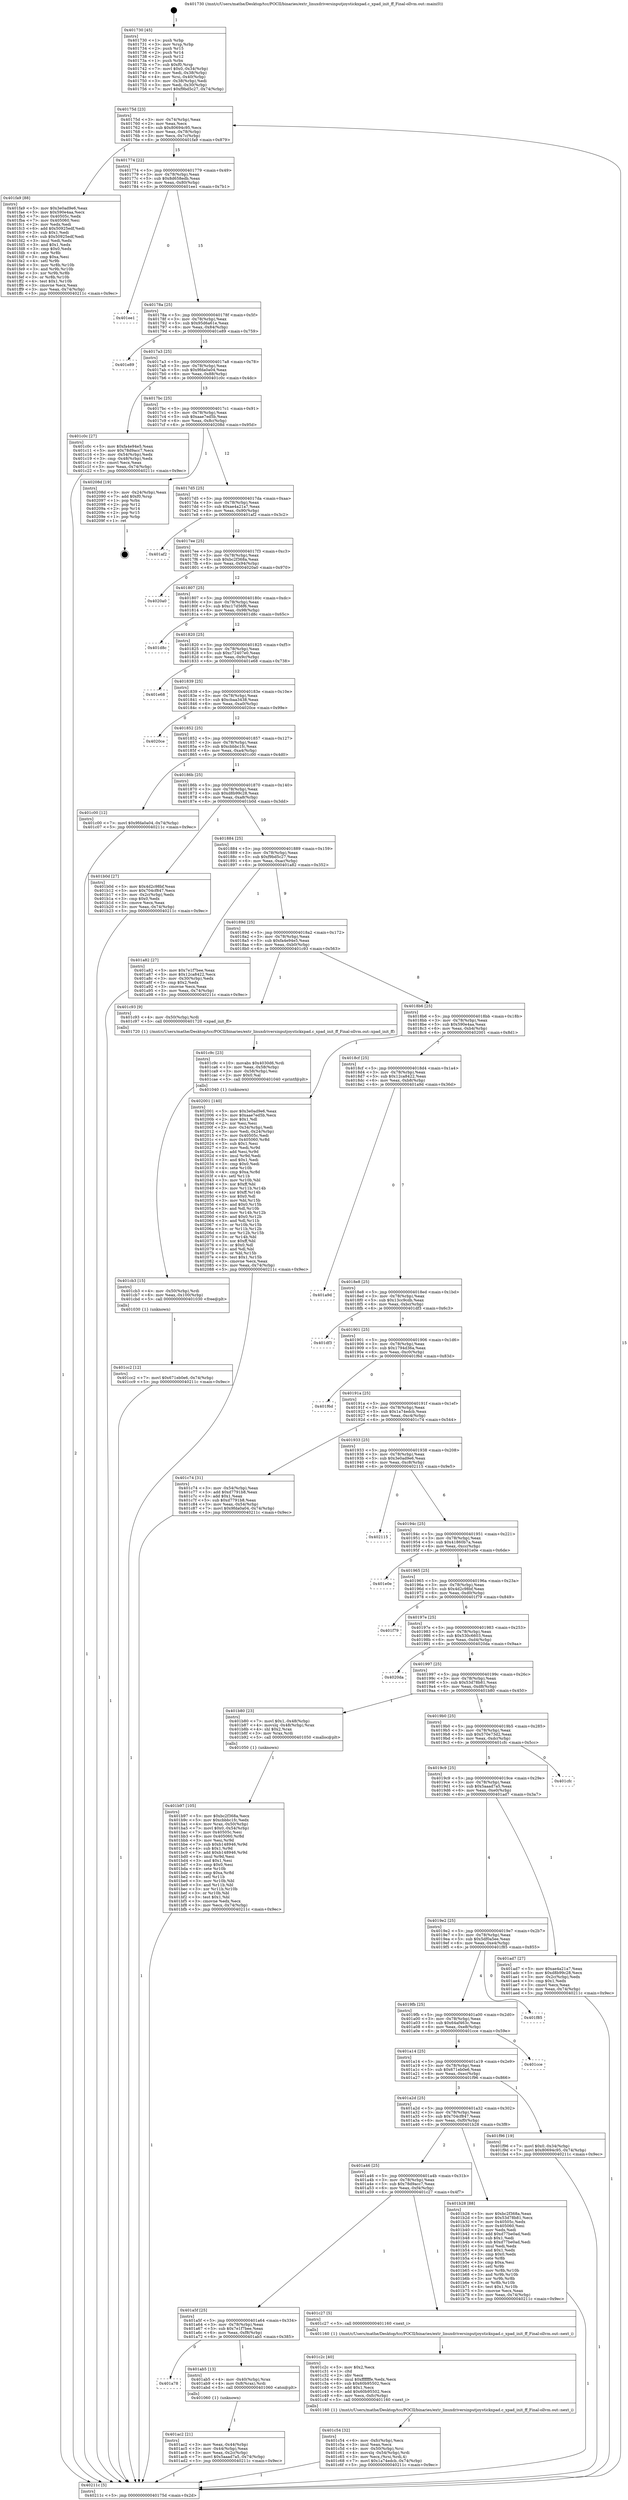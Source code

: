 digraph "0x401730" {
  label = "0x401730 (/mnt/c/Users/mathe/Desktop/tcc/POCII/binaries/extr_linuxdriversinputjoystickxpad.c_xpad_init_ff_Final-ollvm.out::main(0))"
  labelloc = "t"
  node[shape=record]

  Entry [label="",width=0.3,height=0.3,shape=circle,fillcolor=black,style=filled]
  "0x40175d" [label="{
     0x40175d [23]\l
     | [instrs]\l
     &nbsp;&nbsp;0x40175d \<+3\>: mov -0x74(%rbp),%eax\l
     &nbsp;&nbsp;0x401760 \<+2\>: mov %eax,%ecx\l
     &nbsp;&nbsp;0x401762 \<+6\>: sub $0x80694c95,%ecx\l
     &nbsp;&nbsp;0x401768 \<+3\>: mov %eax,-0x78(%rbp)\l
     &nbsp;&nbsp;0x40176b \<+3\>: mov %ecx,-0x7c(%rbp)\l
     &nbsp;&nbsp;0x40176e \<+6\>: je 0000000000401fa9 \<main+0x879\>\l
  }"]
  "0x401fa9" [label="{
     0x401fa9 [88]\l
     | [instrs]\l
     &nbsp;&nbsp;0x401fa9 \<+5\>: mov $0x3e0ad9e6,%eax\l
     &nbsp;&nbsp;0x401fae \<+5\>: mov $0x590e4aa,%ecx\l
     &nbsp;&nbsp;0x401fb3 \<+7\>: mov 0x40505c,%edx\l
     &nbsp;&nbsp;0x401fba \<+7\>: mov 0x405060,%esi\l
     &nbsp;&nbsp;0x401fc1 \<+2\>: mov %edx,%edi\l
     &nbsp;&nbsp;0x401fc3 \<+6\>: add $0x50925edf,%edi\l
     &nbsp;&nbsp;0x401fc9 \<+3\>: sub $0x1,%edi\l
     &nbsp;&nbsp;0x401fcc \<+6\>: sub $0x50925edf,%edi\l
     &nbsp;&nbsp;0x401fd2 \<+3\>: imul %edi,%edx\l
     &nbsp;&nbsp;0x401fd5 \<+3\>: and $0x1,%edx\l
     &nbsp;&nbsp;0x401fd8 \<+3\>: cmp $0x0,%edx\l
     &nbsp;&nbsp;0x401fdb \<+4\>: sete %r8b\l
     &nbsp;&nbsp;0x401fdf \<+3\>: cmp $0xa,%esi\l
     &nbsp;&nbsp;0x401fe2 \<+4\>: setl %r9b\l
     &nbsp;&nbsp;0x401fe6 \<+3\>: mov %r8b,%r10b\l
     &nbsp;&nbsp;0x401fe9 \<+3\>: and %r9b,%r10b\l
     &nbsp;&nbsp;0x401fec \<+3\>: xor %r9b,%r8b\l
     &nbsp;&nbsp;0x401fef \<+3\>: or %r8b,%r10b\l
     &nbsp;&nbsp;0x401ff2 \<+4\>: test $0x1,%r10b\l
     &nbsp;&nbsp;0x401ff6 \<+3\>: cmovne %ecx,%eax\l
     &nbsp;&nbsp;0x401ff9 \<+3\>: mov %eax,-0x74(%rbp)\l
     &nbsp;&nbsp;0x401ffc \<+5\>: jmp 000000000040211c \<main+0x9ec\>\l
  }"]
  "0x401774" [label="{
     0x401774 [22]\l
     | [instrs]\l
     &nbsp;&nbsp;0x401774 \<+5\>: jmp 0000000000401779 \<main+0x49\>\l
     &nbsp;&nbsp;0x401779 \<+3\>: mov -0x78(%rbp),%eax\l
     &nbsp;&nbsp;0x40177c \<+5\>: sub $0x8d658edb,%eax\l
     &nbsp;&nbsp;0x401781 \<+3\>: mov %eax,-0x80(%rbp)\l
     &nbsp;&nbsp;0x401784 \<+6\>: je 0000000000401ee1 \<main+0x7b1\>\l
  }"]
  Exit [label="",width=0.3,height=0.3,shape=circle,fillcolor=black,style=filled,peripheries=2]
  "0x401ee1" [label="{
     0x401ee1\l
  }", style=dashed]
  "0x40178a" [label="{
     0x40178a [25]\l
     | [instrs]\l
     &nbsp;&nbsp;0x40178a \<+5\>: jmp 000000000040178f \<main+0x5f\>\l
     &nbsp;&nbsp;0x40178f \<+3\>: mov -0x78(%rbp),%eax\l
     &nbsp;&nbsp;0x401792 \<+5\>: sub $0x95d6a61e,%eax\l
     &nbsp;&nbsp;0x401797 \<+6\>: mov %eax,-0x84(%rbp)\l
     &nbsp;&nbsp;0x40179d \<+6\>: je 0000000000401e89 \<main+0x759\>\l
  }"]
  "0x401cc2" [label="{
     0x401cc2 [12]\l
     | [instrs]\l
     &nbsp;&nbsp;0x401cc2 \<+7\>: movl $0x671eb0e6,-0x74(%rbp)\l
     &nbsp;&nbsp;0x401cc9 \<+5\>: jmp 000000000040211c \<main+0x9ec\>\l
  }"]
  "0x401e89" [label="{
     0x401e89\l
  }", style=dashed]
  "0x4017a3" [label="{
     0x4017a3 [25]\l
     | [instrs]\l
     &nbsp;&nbsp;0x4017a3 \<+5\>: jmp 00000000004017a8 \<main+0x78\>\l
     &nbsp;&nbsp;0x4017a8 \<+3\>: mov -0x78(%rbp),%eax\l
     &nbsp;&nbsp;0x4017ab \<+5\>: sub $0x9fda0a04,%eax\l
     &nbsp;&nbsp;0x4017b0 \<+6\>: mov %eax,-0x88(%rbp)\l
     &nbsp;&nbsp;0x4017b6 \<+6\>: je 0000000000401c0c \<main+0x4dc\>\l
  }"]
  "0x401cb3" [label="{
     0x401cb3 [15]\l
     | [instrs]\l
     &nbsp;&nbsp;0x401cb3 \<+4\>: mov -0x50(%rbp),%rdi\l
     &nbsp;&nbsp;0x401cb7 \<+6\>: mov %eax,-0x100(%rbp)\l
     &nbsp;&nbsp;0x401cbd \<+5\>: call 0000000000401030 \<free@plt\>\l
     | [calls]\l
     &nbsp;&nbsp;0x401030 \{1\} (unknown)\l
  }"]
  "0x401c0c" [label="{
     0x401c0c [27]\l
     | [instrs]\l
     &nbsp;&nbsp;0x401c0c \<+5\>: mov $0xfa4e94e5,%eax\l
     &nbsp;&nbsp;0x401c11 \<+5\>: mov $0x78d9acc7,%ecx\l
     &nbsp;&nbsp;0x401c16 \<+3\>: mov -0x54(%rbp),%edx\l
     &nbsp;&nbsp;0x401c19 \<+3\>: cmp -0x48(%rbp),%edx\l
     &nbsp;&nbsp;0x401c1c \<+3\>: cmovl %ecx,%eax\l
     &nbsp;&nbsp;0x401c1f \<+3\>: mov %eax,-0x74(%rbp)\l
     &nbsp;&nbsp;0x401c22 \<+5\>: jmp 000000000040211c \<main+0x9ec\>\l
  }"]
  "0x4017bc" [label="{
     0x4017bc [25]\l
     | [instrs]\l
     &nbsp;&nbsp;0x4017bc \<+5\>: jmp 00000000004017c1 \<main+0x91\>\l
     &nbsp;&nbsp;0x4017c1 \<+3\>: mov -0x78(%rbp),%eax\l
     &nbsp;&nbsp;0x4017c4 \<+5\>: sub $0xaae7ed5b,%eax\l
     &nbsp;&nbsp;0x4017c9 \<+6\>: mov %eax,-0x8c(%rbp)\l
     &nbsp;&nbsp;0x4017cf \<+6\>: je 000000000040208d \<main+0x95d\>\l
  }"]
  "0x401c9c" [label="{
     0x401c9c [23]\l
     | [instrs]\l
     &nbsp;&nbsp;0x401c9c \<+10\>: movabs $0x4030d6,%rdi\l
     &nbsp;&nbsp;0x401ca6 \<+3\>: mov %eax,-0x58(%rbp)\l
     &nbsp;&nbsp;0x401ca9 \<+3\>: mov -0x58(%rbp),%esi\l
     &nbsp;&nbsp;0x401cac \<+2\>: mov $0x0,%al\l
     &nbsp;&nbsp;0x401cae \<+5\>: call 0000000000401040 \<printf@plt\>\l
     | [calls]\l
     &nbsp;&nbsp;0x401040 \{1\} (unknown)\l
  }"]
  "0x40208d" [label="{
     0x40208d [19]\l
     | [instrs]\l
     &nbsp;&nbsp;0x40208d \<+3\>: mov -0x24(%rbp),%eax\l
     &nbsp;&nbsp;0x402090 \<+7\>: add $0xf0,%rsp\l
     &nbsp;&nbsp;0x402097 \<+1\>: pop %rbx\l
     &nbsp;&nbsp;0x402098 \<+2\>: pop %r12\l
     &nbsp;&nbsp;0x40209a \<+2\>: pop %r14\l
     &nbsp;&nbsp;0x40209c \<+2\>: pop %r15\l
     &nbsp;&nbsp;0x40209e \<+1\>: pop %rbp\l
     &nbsp;&nbsp;0x40209f \<+1\>: ret\l
  }"]
  "0x4017d5" [label="{
     0x4017d5 [25]\l
     | [instrs]\l
     &nbsp;&nbsp;0x4017d5 \<+5\>: jmp 00000000004017da \<main+0xaa\>\l
     &nbsp;&nbsp;0x4017da \<+3\>: mov -0x78(%rbp),%eax\l
     &nbsp;&nbsp;0x4017dd \<+5\>: sub $0xae4a21a7,%eax\l
     &nbsp;&nbsp;0x4017e2 \<+6\>: mov %eax,-0x90(%rbp)\l
     &nbsp;&nbsp;0x4017e8 \<+6\>: je 0000000000401af2 \<main+0x3c2\>\l
  }"]
  "0x401c54" [label="{
     0x401c54 [32]\l
     | [instrs]\l
     &nbsp;&nbsp;0x401c54 \<+6\>: mov -0xfc(%rbp),%ecx\l
     &nbsp;&nbsp;0x401c5a \<+3\>: imul %eax,%ecx\l
     &nbsp;&nbsp;0x401c5d \<+4\>: mov -0x50(%rbp),%rsi\l
     &nbsp;&nbsp;0x401c61 \<+4\>: movslq -0x54(%rbp),%rdi\l
     &nbsp;&nbsp;0x401c65 \<+3\>: mov %ecx,(%rsi,%rdi,4)\l
     &nbsp;&nbsp;0x401c68 \<+7\>: movl $0x1a74edcb,-0x74(%rbp)\l
     &nbsp;&nbsp;0x401c6f \<+5\>: jmp 000000000040211c \<main+0x9ec\>\l
  }"]
  "0x401af2" [label="{
     0x401af2\l
  }", style=dashed]
  "0x4017ee" [label="{
     0x4017ee [25]\l
     | [instrs]\l
     &nbsp;&nbsp;0x4017ee \<+5\>: jmp 00000000004017f3 \<main+0xc3\>\l
     &nbsp;&nbsp;0x4017f3 \<+3\>: mov -0x78(%rbp),%eax\l
     &nbsp;&nbsp;0x4017f6 \<+5\>: sub $0xbc2f368a,%eax\l
     &nbsp;&nbsp;0x4017fb \<+6\>: mov %eax,-0x94(%rbp)\l
     &nbsp;&nbsp;0x401801 \<+6\>: je 00000000004020a0 \<main+0x970\>\l
  }"]
  "0x401c2c" [label="{
     0x401c2c [40]\l
     | [instrs]\l
     &nbsp;&nbsp;0x401c2c \<+5\>: mov $0x2,%ecx\l
     &nbsp;&nbsp;0x401c31 \<+1\>: cltd\l
     &nbsp;&nbsp;0x401c32 \<+2\>: idiv %ecx\l
     &nbsp;&nbsp;0x401c34 \<+6\>: imul $0xfffffffe,%edx,%ecx\l
     &nbsp;&nbsp;0x401c3a \<+6\>: sub $0x60b95502,%ecx\l
     &nbsp;&nbsp;0x401c40 \<+3\>: add $0x1,%ecx\l
     &nbsp;&nbsp;0x401c43 \<+6\>: add $0x60b95502,%ecx\l
     &nbsp;&nbsp;0x401c49 \<+6\>: mov %ecx,-0xfc(%rbp)\l
     &nbsp;&nbsp;0x401c4f \<+5\>: call 0000000000401160 \<next_i\>\l
     | [calls]\l
     &nbsp;&nbsp;0x401160 \{1\} (/mnt/c/Users/mathe/Desktop/tcc/POCII/binaries/extr_linuxdriversinputjoystickxpad.c_xpad_init_ff_Final-ollvm.out::next_i)\l
  }"]
  "0x4020a0" [label="{
     0x4020a0\l
  }", style=dashed]
  "0x401807" [label="{
     0x401807 [25]\l
     | [instrs]\l
     &nbsp;&nbsp;0x401807 \<+5\>: jmp 000000000040180c \<main+0xdc\>\l
     &nbsp;&nbsp;0x40180c \<+3\>: mov -0x78(%rbp),%eax\l
     &nbsp;&nbsp;0x40180f \<+5\>: sub $0xc17d56f6,%eax\l
     &nbsp;&nbsp;0x401814 \<+6\>: mov %eax,-0x98(%rbp)\l
     &nbsp;&nbsp;0x40181a \<+6\>: je 0000000000401d8c \<main+0x65c\>\l
  }"]
  "0x401b97" [label="{
     0x401b97 [105]\l
     | [instrs]\l
     &nbsp;&nbsp;0x401b97 \<+5\>: mov $0xbc2f368a,%ecx\l
     &nbsp;&nbsp;0x401b9c \<+5\>: mov $0xcbbbc1fc,%edx\l
     &nbsp;&nbsp;0x401ba1 \<+4\>: mov %rax,-0x50(%rbp)\l
     &nbsp;&nbsp;0x401ba5 \<+7\>: movl $0x0,-0x54(%rbp)\l
     &nbsp;&nbsp;0x401bac \<+7\>: mov 0x40505c,%esi\l
     &nbsp;&nbsp;0x401bb3 \<+8\>: mov 0x405060,%r8d\l
     &nbsp;&nbsp;0x401bbb \<+3\>: mov %esi,%r9d\l
     &nbsp;&nbsp;0x401bbe \<+7\>: sub $0xb148946,%r9d\l
     &nbsp;&nbsp;0x401bc5 \<+4\>: sub $0x1,%r9d\l
     &nbsp;&nbsp;0x401bc9 \<+7\>: add $0xb148946,%r9d\l
     &nbsp;&nbsp;0x401bd0 \<+4\>: imul %r9d,%esi\l
     &nbsp;&nbsp;0x401bd4 \<+3\>: and $0x1,%esi\l
     &nbsp;&nbsp;0x401bd7 \<+3\>: cmp $0x0,%esi\l
     &nbsp;&nbsp;0x401bda \<+4\>: sete %r10b\l
     &nbsp;&nbsp;0x401bde \<+4\>: cmp $0xa,%r8d\l
     &nbsp;&nbsp;0x401be2 \<+4\>: setl %r11b\l
     &nbsp;&nbsp;0x401be6 \<+3\>: mov %r10b,%bl\l
     &nbsp;&nbsp;0x401be9 \<+3\>: and %r11b,%bl\l
     &nbsp;&nbsp;0x401bec \<+3\>: xor %r11b,%r10b\l
     &nbsp;&nbsp;0x401bef \<+3\>: or %r10b,%bl\l
     &nbsp;&nbsp;0x401bf2 \<+3\>: test $0x1,%bl\l
     &nbsp;&nbsp;0x401bf5 \<+3\>: cmovne %edx,%ecx\l
     &nbsp;&nbsp;0x401bf8 \<+3\>: mov %ecx,-0x74(%rbp)\l
     &nbsp;&nbsp;0x401bfb \<+5\>: jmp 000000000040211c \<main+0x9ec\>\l
  }"]
  "0x401d8c" [label="{
     0x401d8c\l
  }", style=dashed]
  "0x401820" [label="{
     0x401820 [25]\l
     | [instrs]\l
     &nbsp;&nbsp;0x401820 \<+5\>: jmp 0000000000401825 \<main+0xf5\>\l
     &nbsp;&nbsp;0x401825 \<+3\>: mov -0x78(%rbp),%eax\l
     &nbsp;&nbsp;0x401828 \<+5\>: sub $0xc72407e0,%eax\l
     &nbsp;&nbsp;0x40182d \<+6\>: mov %eax,-0x9c(%rbp)\l
     &nbsp;&nbsp;0x401833 \<+6\>: je 0000000000401e68 \<main+0x738\>\l
  }"]
  "0x401ac2" [label="{
     0x401ac2 [21]\l
     | [instrs]\l
     &nbsp;&nbsp;0x401ac2 \<+3\>: mov %eax,-0x44(%rbp)\l
     &nbsp;&nbsp;0x401ac5 \<+3\>: mov -0x44(%rbp),%eax\l
     &nbsp;&nbsp;0x401ac8 \<+3\>: mov %eax,-0x2c(%rbp)\l
     &nbsp;&nbsp;0x401acb \<+7\>: movl $0x5aaad7a5,-0x74(%rbp)\l
     &nbsp;&nbsp;0x401ad2 \<+5\>: jmp 000000000040211c \<main+0x9ec\>\l
  }"]
  "0x401e68" [label="{
     0x401e68\l
  }", style=dashed]
  "0x401839" [label="{
     0x401839 [25]\l
     | [instrs]\l
     &nbsp;&nbsp;0x401839 \<+5\>: jmp 000000000040183e \<main+0x10e\>\l
     &nbsp;&nbsp;0x40183e \<+3\>: mov -0x78(%rbp),%eax\l
     &nbsp;&nbsp;0x401841 \<+5\>: sub $0xcbaa3438,%eax\l
     &nbsp;&nbsp;0x401846 \<+6\>: mov %eax,-0xa0(%rbp)\l
     &nbsp;&nbsp;0x40184c \<+6\>: je 00000000004020ce \<main+0x99e\>\l
  }"]
  "0x401a78" [label="{
     0x401a78\l
  }", style=dashed]
  "0x4020ce" [label="{
     0x4020ce\l
  }", style=dashed]
  "0x401852" [label="{
     0x401852 [25]\l
     | [instrs]\l
     &nbsp;&nbsp;0x401852 \<+5\>: jmp 0000000000401857 \<main+0x127\>\l
     &nbsp;&nbsp;0x401857 \<+3\>: mov -0x78(%rbp),%eax\l
     &nbsp;&nbsp;0x40185a \<+5\>: sub $0xcbbbc1fc,%eax\l
     &nbsp;&nbsp;0x40185f \<+6\>: mov %eax,-0xa4(%rbp)\l
     &nbsp;&nbsp;0x401865 \<+6\>: je 0000000000401c00 \<main+0x4d0\>\l
  }"]
  "0x401ab5" [label="{
     0x401ab5 [13]\l
     | [instrs]\l
     &nbsp;&nbsp;0x401ab5 \<+4\>: mov -0x40(%rbp),%rax\l
     &nbsp;&nbsp;0x401ab9 \<+4\>: mov 0x8(%rax),%rdi\l
     &nbsp;&nbsp;0x401abd \<+5\>: call 0000000000401060 \<atoi@plt\>\l
     | [calls]\l
     &nbsp;&nbsp;0x401060 \{1\} (unknown)\l
  }"]
  "0x401c00" [label="{
     0x401c00 [12]\l
     | [instrs]\l
     &nbsp;&nbsp;0x401c00 \<+7\>: movl $0x9fda0a04,-0x74(%rbp)\l
     &nbsp;&nbsp;0x401c07 \<+5\>: jmp 000000000040211c \<main+0x9ec\>\l
  }"]
  "0x40186b" [label="{
     0x40186b [25]\l
     | [instrs]\l
     &nbsp;&nbsp;0x40186b \<+5\>: jmp 0000000000401870 \<main+0x140\>\l
     &nbsp;&nbsp;0x401870 \<+3\>: mov -0x78(%rbp),%eax\l
     &nbsp;&nbsp;0x401873 \<+5\>: sub $0xd8b99c28,%eax\l
     &nbsp;&nbsp;0x401878 \<+6\>: mov %eax,-0xa8(%rbp)\l
     &nbsp;&nbsp;0x40187e \<+6\>: je 0000000000401b0d \<main+0x3dd\>\l
  }"]
  "0x401a5f" [label="{
     0x401a5f [25]\l
     | [instrs]\l
     &nbsp;&nbsp;0x401a5f \<+5\>: jmp 0000000000401a64 \<main+0x334\>\l
     &nbsp;&nbsp;0x401a64 \<+3\>: mov -0x78(%rbp),%eax\l
     &nbsp;&nbsp;0x401a67 \<+5\>: sub $0x7e1f7bee,%eax\l
     &nbsp;&nbsp;0x401a6c \<+6\>: mov %eax,-0xf8(%rbp)\l
     &nbsp;&nbsp;0x401a72 \<+6\>: je 0000000000401ab5 \<main+0x385\>\l
  }"]
  "0x401b0d" [label="{
     0x401b0d [27]\l
     | [instrs]\l
     &nbsp;&nbsp;0x401b0d \<+5\>: mov $0x4d2c98bf,%eax\l
     &nbsp;&nbsp;0x401b12 \<+5\>: mov $0x704cf847,%ecx\l
     &nbsp;&nbsp;0x401b17 \<+3\>: mov -0x2c(%rbp),%edx\l
     &nbsp;&nbsp;0x401b1a \<+3\>: cmp $0x0,%edx\l
     &nbsp;&nbsp;0x401b1d \<+3\>: cmove %ecx,%eax\l
     &nbsp;&nbsp;0x401b20 \<+3\>: mov %eax,-0x74(%rbp)\l
     &nbsp;&nbsp;0x401b23 \<+5\>: jmp 000000000040211c \<main+0x9ec\>\l
  }"]
  "0x401884" [label="{
     0x401884 [25]\l
     | [instrs]\l
     &nbsp;&nbsp;0x401884 \<+5\>: jmp 0000000000401889 \<main+0x159\>\l
     &nbsp;&nbsp;0x401889 \<+3\>: mov -0x78(%rbp),%eax\l
     &nbsp;&nbsp;0x40188c \<+5\>: sub $0xf9bd5c27,%eax\l
     &nbsp;&nbsp;0x401891 \<+6\>: mov %eax,-0xac(%rbp)\l
     &nbsp;&nbsp;0x401897 \<+6\>: je 0000000000401a82 \<main+0x352\>\l
  }"]
  "0x401c27" [label="{
     0x401c27 [5]\l
     | [instrs]\l
     &nbsp;&nbsp;0x401c27 \<+5\>: call 0000000000401160 \<next_i\>\l
     | [calls]\l
     &nbsp;&nbsp;0x401160 \{1\} (/mnt/c/Users/mathe/Desktop/tcc/POCII/binaries/extr_linuxdriversinputjoystickxpad.c_xpad_init_ff_Final-ollvm.out::next_i)\l
  }"]
  "0x401a82" [label="{
     0x401a82 [27]\l
     | [instrs]\l
     &nbsp;&nbsp;0x401a82 \<+5\>: mov $0x7e1f7bee,%eax\l
     &nbsp;&nbsp;0x401a87 \<+5\>: mov $0x12ca8422,%ecx\l
     &nbsp;&nbsp;0x401a8c \<+3\>: mov -0x30(%rbp),%edx\l
     &nbsp;&nbsp;0x401a8f \<+3\>: cmp $0x2,%edx\l
     &nbsp;&nbsp;0x401a92 \<+3\>: cmovne %ecx,%eax\l
     &nbsp;&nbsp;0x401a95 \<+3\>: mov %eax,-0x74(%rbp)\l
     &nbsp;&nbsp;0x401a98 \<+5\>: jmp 000000000040211c \<main+0x9ec\>\l
  }"]
  "0x40189d" [label="{
     0x40189d [25]\l
     | [instrs]\l
     &nbsp;&nbsp;0x40189d \<+5\>: jmp 00000000004018a2 \<main+0x172\>\l
     &nbsp;&nbsp;0x4018a2 \<+3\>: mov -0x78(%rbp),%eax\l
     &nbsp;&nbsp;0x4018a5 \<+5\>: sub $0xfa4e94e5,%eax\l
     &nbsp;&nbsp;0x4018aa \<+6\>: mov %eax,-0xb0(%rbp)\l
     &nbsp;&nbsp;0x4018b0 \<+6\>: je 0000000000401c93 \<main+0x563\>\l
  }"]
  "0x40211c" [label="{
     0x40211c [5]\l
     | [instrs]\l
     &nbsp;&nbsp;0x40211c \<+5\>: jmp 000000000040175d \<main+0x2d\>\l
  }"]
  "0x401730" [label="{
     0x401730 [45]\l
     | [instrs]\l
     &nbsp;&nbsp;0x401730 \<+1\>: push %rbp\l
     &nbsp;&nbsp;0x401731 \<+3\>: mov %rsp,%rbp\l
     &nbsp;&nbsp;0x401734 \<+2\>: push %r15\l
     &nbsp;&nbsp;0x401736 \<+2\>: push %r14\l
     &nbsp;&nbsp;0x401738 \<+2\>: push %r12\l
     &nbsp;&nbsp;0x40173a \<+1\>: push %rbx\l
     &nbsp;&nbsp;0x40173b \<+7\>: sub $0xf0,%rsp\l
     &nbsp;&nbsp;0x401742 \<+7\>: movl $0x0,-0x34(%rbp)\l
     &nbsp;&nbsp;0x401749 \<+3\>: mov %edi,-0x38(%rbp)\l
     &nbsp;&nbsp;0x40174c \<+4\>: mov %rsi,-0x40(%rbp)\l
     &nbsp;&nbsp;0x401750 \<+3\>: mov -0x38(%rbp),%edi\l
     &nbsp;&nbsp;0x401753 \<+3\>: mov %edi,-0x30(%rbp)\l
     &nbsp;&nbsp;0x401756 \<+7\>: movl $0xf9bd5c27,-0x74(%rbp)\l
  }"]
  "0x401a46" [label="{
     0x401a46 [25]\l
     | [instrs]\l
     &nbsp;&nbsp;0x401a46 \<+5\>: jmp 0000000000401a4b \<main+0x31b\>\l
     &nbsp;&nbsp;0x401a4b \<+3\>: mov -0x78(%rbp),%eax\l
     &nbsp;&nbsp;0x401a4e \<+5\>: sub $0x78d9acc7,%eax\l
     &nbsp;&nbsp;0x401a53 \<+6\>: mov %eax,-0xf4(%rbp)\l
     &nbsp;&nbsp;0x401a59 \<+6\>: je 0000000000401c27 \<main+0x4f7\>\l
  }"]
  "0x401c93" [label="{
     0x401c93 [9]\l
     | [instrs]\l
     &nbsp;&nbsp;0x401c93 \<+4\>: mov -0x50(%rbp),%rdi\l
     &nbsp;&nbsp;0x401c97 \<+5\>: call 0000000000401720 \<xpad_init_ff\>\l
     | [calls]\l
     &nbsp;&nbsp;0x401720 \{1\} (/mnt/c/Users/mathe/Desktop/tcc/POCII/binaries/extr_linuxdriversinputjoystickxpad.c_xpad_init_ff_Final-ollvm.out::xpad_init_ff)\l
  }"]
  "0x4018b6" [label="{
     0x4018b6 [25]\l
     | [instrs]\l
     &nbsp;&nbsp;0x4018b6 \<+5\>: jmp 00000000004018bb \<main+0x18b\>\l
     &nbsp;&nbsp;0x4018bb \<+3\>: mov -0x78(%rbp),%eax\l
     &nbsp;&nbsp;0x4018be \<+5\>: sub $0x590e4aa,%eax\l
     &nbsp;&nbsp;0x4018c3 \<+6\>: mov %eax,-0xb4(%rbp)\l
     &nbsp;&nbsp;0x4018c9 \<+6\>: je 0000000000402001 \<main+0x8d1\>\l
  }"]
  "0x401b28" [label="{
     0x401b28 [88]\l
     | [instrs]\l
     &nbsp;&nbsp;0x401b28 \<+5\>: mov $0xbc2f368a,%eax\l
     &nbsp;&nbsp;0x401b2d \<+5\>: mov $0x53d78b81,%ecx\l
     &nbsp;&nbsp;0x401b32 \<+7\>: mov 0x40505c,%edx\l
     &nbsp;&nbsp;0x401b39 \<+7\>: mov 0x405060,%esi\l
     &nbsp;&nbsp;0x401b40 \<+2\>: mov %edx,%edi\l
     &nbsp;&nbsp;0x401b42 \<+6\>: add $0xd77be0ad,%edi\l
     &nbsp;&nbsp;0x401b48 \<+3\>: sub $0x1,%edi\l
     &nbsp;&nbsp;0x401b4b \<+6\>: sub $0xd77be0ad,%edi\l
     &nbsp;&nbsp;0x401b51 \<+3\>: imul %edi,%edx\l
     &nbsp;&nbsp;0x401b54 \<+3\>: and $0x1,%edx\l
     &nbsp;&nbsp;0x401b57 \<+3\>: cmp $0x0,%edx\l
     &nbsp;&nbsp;0x401b5a \<+4\>: sete %r8b\l
     &nbsp;&nbsp;0x401b5e \<+3\>: cmp $0xa,%esi\l
     &nbsp;&nbsp;0x401b61 \<+4\>: setl %r9b\l
     &nbsp;&nbsp;0x401b65 \<+3\>: mov %r8b,%r10b\l
     &nbsp;&nbsp;0x401b68 \<+3\>: and %r9b,%r10b\l
     &nbsp;&nbsp;0x401b6b \<+3\>: xor %r9b,%r8b\l
     &nbsp;&nbsp;0x401b6e \<+3\>: or %r8b,%r10b\l
     &nbsp;&nbsp;0x401b71 \<+4\>: test $0x1,%r10b\l
     &nbsp;&nbsp;0x401b75 \<+3\>: cmovne %ecx,%eax\l
     &nbsp;&nbsp;0x401b78 \<+3\>: mov %eax,-0x74(%rbp)\l
     &nbsp;&nbsp;0x401b7b \<+5\>: jmp 000000000040211c \<main+0x9ec\>\l
  }"]
  "0x402001" [label="{
     0x402001 [140]\l
     | [instrs]\l
     &nbsp;&nbsp;0x402001 \<+5\>: mov $0x3e0ad9e6,%eax\l
     &nbsp;&nbsp;0x402006 \<+5\>: mov $0xaae7ed5b,%ecx\l
     &nbsp;&nbsp;0x40200b \<+2\>: mov $0x1,%dl\l
     &nbsp;&nbsp;0x40200d \<+2\>: xor %esi,%esi\l
     &nbsp;&nbsp;0x40200f \<+3\>: mov -0x34(%rbp),%edi\l
     &nbsp;&nbsp;0x402012 \<+3\>: mov %edi,-0x24(%rbp)\l
     &nbsp;&nbsp;0x402015 \<+7\>: mov 0x40505c,%edi\l
     &nbsp;&nbsp;0x40201c \<+8\>: mov 0x405060,%r8d\l
     &nbsp;&nbsp;0x402024 \<+3\>: sub $0x1,%esi\l
     &nbsp;&nbsp;0x402027 \<+3\>: mov %edi,%r9d\l
     &nbsp;&nbsp;0x40202a \<+3\>: add %esi,%r9d\l
     &nbsp;&nbsp;0x40202d \<+4\>: imul %r9d,%edi\l
     &nbsp;&nbsp;0x402031 \<+3\>: and $0x1,%edi\l
     &nbsp;&nbsp;0x402034 \<+3\>: cmp $0x0,%edi\l
     &nbsp;&nbsp;0x402037 \<+4\>: sete %r10b\l
     &nbsp;&nbsp;0x40203b \<+4\>: cmp $0xa,%r8d\l
     &nbsp;&nbsp;0x40203f \<+4\>: setl %r11b\l
     &nbsp;&nbsp;0x402043 \<+3\>: mov %r10b,%bl\l
     &nbsp;&nbsp;0x402046 \<+3\>: xor $0xff,%bl\l
     &nbsp;&nbsp;0x402049 \<+3\>: mov %r11b,%r14b\l
     &nbsp;&nbsp;0x40204c \<+4\>: xor $0xff,%r14b\l
     &nbsp;&nbsp;0x402050 \<+3\>: xor $0x0,%dl\l
     &nbsp;&nbsp;0x402053 \<+3\>: mov %bl,%r15b\l
     &nbsp;&nbsp;0x402056 \<+4\>: and $0x0,%r15b\l
     &nbsp;&nbsp;0x40205a \<+3\>: and %dl,%r10b\l
     &nbsp;&nbsp;0x40205d \<+3\>: mov %r14b,%r12b\l
     &nbsp;&nbsp;0x402060 \<+4\>: and $0x0,%r12b\l
     &nbsp;&nbsp;0x402064 \<+3\>: and %dl,%r11b\l
     &nbsp;&nbsp;0x402067 \<+3\>: or %r10b,%r15b\l
     &nbsp;&nbsp;0x40206a \<+3\>: or %r11b,%r12b\l
     &nbsp;&nbsp;0x40206d \<+3\>: xor %r12b,%r15b\l
     &nbsp;&nbsp;0x402070 \<+3\>: or %r14b,%bl\l
     &nbsp;&nbsp;0x402073 \<+3\>: xor $0xff,%bl\l
     &nbsp;&nbsp;0x402076 \<+3\>: or $0x0,%dl\l
     &nbsp;&nbsp;0x402079 \<+2\>: and %dl,%bl\l
     &nbsp;&nbsp;0x40207b \<+3\>: or %bl,%r15b\l
     &nbsp;&nbsp;0x40207e \<+4\>: test $0x1,%r15b\l
     &nbsp;&nbsp;0x402082 \<+3\>: cmovne %ecx,%eax\l
     &nbsp;&nbsp;0x402085 \<+3\>: mov %eax,-0x74(%rbp)\l
     &nbsp;&nbsp;0x402088 \<+5\>: jmp 000000000040211c \<main+0x9ec\>\l
  }"]
  "0x4018cf" [label="{
     0x4018cf [25]\l
     | [instrs]\l
     &nbsp;&nbsp;0x4018cf \<+5\>: jmp 00000000004018d4 \<main+0x1a4\>\l
     &nbsp;&nbsp;0x4018d4 \<+3\>: mov -0x78(%rbp),%eax\l
     &nbsp;&nbsp;0x4018d7 \<+5\>: sub $0x12ca8422,%eax\l
     &nbsp;&nbsp;0x4018dc \<+6\>: mov %eax,-0xb8(%rbp)\l
     &nbsp;&nbsp;0x4018e2 \<+6\>: je 0000000000401a9d \<main+0x36d\>\l
  }"]
  "0x401a2d" [label="{
     0x401a2d [25]\l
     | [instrs]\l
     &nbsp;&nbsp;0x401a2d \<+5\>: jmp 0000000000401a32 \<main+0x302\>\l
     &nbsp;&nbsp;0x401a32 \<+3\>: mov -0x78(%rbp),%eax\l
     &nbsp;&nbsp;0x401a35 \<+5\>: sub $0x704cf847,%eax\l
     &nbsp;&nbsp;0x401a3a \<+6\>: mov %eax,-0xf0(%rbp)\l
     &nbsp;&nbsp;0x401a40 \<+6\>: je 0000000000401b28 \<main+0x3f8\>\l
  }"]
  "0x401a9d" [label="{
     0x401a9d\l
  }", style=dashed]
  "0x4018e8" [label="{
     0x4018e8 [25]\l
     | [instrs]\l
     &nbsp;&nbsp;0x4018e8 \<+5\>: jmp 00000000004018ed \<main+0x1bd\>\l
     &nbsp;&nbsp;0x4018ed \<+3\>: mov -0x78(%rbp),%eax\l
     &nbsp;&nbsp;0x4018f0 \<+5\>: sub $0x13cc9cdb,%eax\l
     &nbsp;&nbsp;0x4018f5 \<+6\>: mov %eax,-0xbc(%rbp)\l
     &nbsp;&nbsp;0x4018fb \<+6\>: je 0000000000401df3 \<main+0x6c3\>\l
  }"]
  "0x401f96" [label="{
     0x401f96 [19]\l
     | [instrs]\l
     &nbsp;&nbsp;0x401f96 \<+7\>: movl $0x0,-0x34(%rbp)\l
     &nbsp;&nbsp;0x401f9d \<+7\>: movl $0x80694c95,-0x74(%rbp)\l
     &nbsp;&nbsp;0x401fa4 \<+5\>: jmp 000000000040211c \<main+0x9ec\>\l
  }"]
  "0x401df3" [label="{
     0x401df3\l
  }", style=dashed]
  "0x401901" [label="{
     0x401901 [25]\l
     | [instrs]\l
     &nbsp;&nbsp;0x401901 \<+5\>: jmp 0000000000401906 \<main+0x1d6\>\l
     &nbsp;&nbsp;0x401906 \<+3\>: mov -0x78(%rbp),%eax\l
     &nbsp;&nbsp;0x401909 \<+5\>: sub $0x1794d36a,%eax\l
     &nbsp;&nbsp;0x40190e \<+6\>: mov %eax,-0xc0(%rbp)\l
     &nbsp;&nbsp;0x401914 \<+6\>: je 0000000000401f6d \<main+0x83d\>\l
  }"]
  "0x401a14" [label="{
     0x401a14 [25]\l
     | [instrs]\l
     &nbsp;&nbsp;0x401a14 \<+5\>: jmp 0000000000401a19 \<main+0x2e9\>\l
     &nbsp;&nbsp;0x401a19 \<+3\>: mov -0x78(%rbp),%eax\l
     &nbsp;&nbsp;0x401a1c \<+5\>: sub $0x671eb0e6,%eax\l
     &nbsp;&nbsp;0x401a21 \<+6\>: mov %eax,-0xec(%rbp)\l
     &nbsp;&nbsp;0x401a27 \<+6\>: je 0000000000401f96 \<main+0x866\>\l
  }"]
  "0x401f6d" [label="{
     0x401f6d\l
  }", style=dashed]
  "0x40191a" [label="{
     0x40191a [25]\l
     | [instrs]\l
     &nbsp;&nbsp;0x40191a \<+5\>: jmp 000000000040191f \<main+0x1ef\>\l
     &nbsp;&nbsp;0x40191f \<+3\>: mov -0x78(%rbp),%eax\l
     &nbsp;&nbsp;0x401922 \<+5\>: sub $0x1a74edcb,%eax\l
     &nbsp;&nbsp;0x401927 \<+6\>: mov %eax,-0xc4(%rbp)\l
     &nbsp;&nbsp;0x40192d \<+6\>: je 0000000000401c74 \<main+0x544\>\l
  }"]
  "0x401cce" [label="{
     0x401cce\l
  }", style=dashed]
  "0x401c74" [label="{
     0x401c74 [31]\l
     | [instrs]\l
     &nbsp;&nbsp;0x401c74 \<+3\>: mov -0x54(%rbp),%eax\l
     &nbsp;&nbsp;0x401c77 \<+5\>: add $0xd7791b8,%eax\l
     &nbsp;&nbsp;0x401c7c \<+3\>: add $0x1,%eax\l
     &nbsp;&nbsp;0x401c7f \<+5\>: sub $0xd7791b8,%eax\l
     &nbsp;&nbsp;0x401c84 \<+3\>: mov %eax,-0x54(%rbp)\l
     &nbsp;&nbsp;0x401c87 \<+7\>: movl $0x9fda0a04,-0x74(%rbp)\l
     &nbsp;&nbsp;0x401c8e \<+5\>: jmp 000000000040211c \<main+0x9ec\>\l
  }"]
  "0x401933" [label="{
     0x401933 [25]\l
     | [instrs]\l
     &nbsp;&nbsp;0x401933 \<+5\>: jmp 0000000000401938 \<main+0x208\>\l
     &nbsp;&nbsp;0x401938 \<+3\>: mov -0x78(%rbp),%eax\l
     &nbsp;&nbsp;0x40193b \<+5\>: sub $0x3e0ad9e6,%eax\l
     &nbsp;&nbsp;0x401940 \<+6\>: mov %eax,-0xc8(%rbp)\l
     &nbsp;&nbsp;0x401946 \<+6\>: je 0000000000402115 \<main+0x9e5\>\l
  }"]
  "0x4019fb" [label="{
     0x4019fb [25]\l
     | [instrs]\l
     &nbsp;&nbsp;0x4019fb \<+5\>: jmp 0000000000401a00 \<main+0x2d0\>\l
     &nbsp;&nbsp;0x401a00 \<+3\>: mov -0x78(%rbp),%eax\l
     &nbsp;&nbsp;0x401a03 \<+5\>: sub $0x64af463c,%eax\l
     &nbsp;&nbsp;0x401a08 \<+6\>: mov %eax,-0xe8(%rbp)\l
     &nbsp;&nbsp;0x401a0e \<+6\>: je 0000000000401cce \<main+0x59e\>\l
  }"]
  "0x402115" [label="{
     0x402115\l
  }", style=dashed]
  "0x40194c" [label="{
     0x40194c [25]\l
     | [instrs]\l
     &nbsp;&nbsp;0x40194c \<+5\>: jmp 0000000000401951 \<main+0x221\>\l
     &nbsp;&nbsp;0x401951 \<+3\>: mov -0x78(%rbp),%eax\l
     &nbsp;&nbsp;0x401954 \<+5\>: sub $0x41860b7a,%eax\l
     &nbsp;&nbsp;0x401959 \<+6\>: mov %eax,-0xcc(%rbp)\l
     &nbsp;&nbsp;0x40195f \<+6\>: je 0000000000401e0e \<main+0x6de\>\l
  }"]
  "0x401f85" [label="{
     0x401f85\l
  }", style=dashed]
  "0x401e0e" [label="{
     0x401e0e\l
  }", style=dashed]
  "0x401965" [label="{
     0x401965 [25]\l
     | [instrs]\l
     &nbsp;&nbsp;0x401965 \<+5\>: jmp 000000000040196a \<main+0x23a\>\l
     &nbsp;&nbsp;0x40196a \<+3\>: mov -0x78(%rbp),%eax\l
     &nbsp;&nbsp;0x40196d \<+5\>: sub $0x4d2c98bf,%eax\l
     &nbsp;&nbsp;0x401972 \<+6\>: mov %eax,-0xd0(%rbp)\l
     &nbsp;&nbsp;0x401978 \<+6\>: je 0000000000401f79 \<main+0x849\>\l
  }"]
  "0x4019e2" [label="{
     0x4019e2 [25]\l
     | [instrs]\l
     &nbsp;&nbsp;0x4019e2 \<+5\>: jmp 00000000004019e7 \<main+0x2b7\>\l
     &nbsp;&nbsp;0x4019e7 \<+3\>: mov -0x78(%rbp),%eax\l
     &nbsp;&nbsp;0x4019ea \<+5\>: sub $0x5df0a5ee,%eax\l
     &nbsp;&nbsp;0x4019ef \<+6\>: mov %eax,-0xe4(%rbp)\l
     &nbsp;&nbsp;0x4019f5 \<+6\>: je 0000000000401f85 \<main+0x855\>\l
  }"]
  "0x401f79" [label="{
     0x401f79\l
  }", style=dashed]
  "0x40197e" [label="{
     0x40197e [25]\l
     | [instrs]\l
     &nbsp;&nbsp;0x40197e \<+5\>: jmp 0000000000401983 \<main+0x253\>\l
     &nbsp;&nbsp;0x401983 \<+3\>: mov -0x78(%rbp),%eax\l
     &nbsp;&nbsp;0x401986 \<+5\>: sub $0x530c6603,%eax\l
     &nbsp;&nbsp;0x40198b \<+6\>: mov %eax,-0xd4(%rbp)\l
     &nbsp;&nbsp;0x401991 \<+6\>: je 00000000004020da \<main+0x9aa\>\l
  }"]
  "0x401ad7" [label="{
     0x401ad7 [27]\l
     | [instrs]\l
     &nbsp;&nbsp;0x401ad7 \<+5\>: mov $0xae4a21a7,%eax\l
     &nbsp;&nbsp;0x401adc \<+5\>: mov $0xd8b99c28,%ecx\l
     &nbsp;&nbsp;0x401ae1 \<+3\>: mov -0x2c(%rbp),%edx\l
     &nbsp;&nbsp;0x401ae4 \<+3\>: cmp $0x1,%edx\l
     &nbsp;&nbsp;0x401ae7 \<+3\>: cmovl %ecx,%eax\l
     &nbsp;&nbsp;0x401aea \<+3\>: mov %eax,-0x74(%rbp)\l
     &nbsp;&nbsp;0x401aed \<+5\>: jmp 000000000040211c \<main+0x9ec\>\l
  }"]
  "0x4020da" [label="{
     0x4020da\l
  }", style=dashed]
  "0x401997" [label="{
     0x401997 [25]\l
     | [instrs]\l
     &nbsp;&nbsp;0x401997 \<+5\>: jmp 000000000040199c \<main+0x26c\>\l
     &nbsp;&nbsp;0x40199c \<+3\>: mov -0x78(%rbp),%eax\l
     &nbsp;&nbsp;0x40199f \<+5\>: sub $0x53d78b81,%eax\l
     &nbsp;&nbsp;0x4019a4 \<+6\>: mov %eax,-0xd8(%rbp)\l
     &nbsp;&nbsp;0x4019aa \<+6\>: je 0000000000401b80 \<main+0x450\>\l
  }"]
  "0x4019c9" [label="{
     0x4019c9 [25]\l
     | [instrs]\l
     &nbsp;&nbsp;0x4019c9 \<+5\>: jmp 00000000004019ce \<main+0x29e\>\l
     &nbsp;&nbsp;0x4019ce \<+3\>: mov -0x78(%rbp),%eax\l
     &nbsp;&nbsp;0x4019d1 \<+5\>: sub $0x5aaad7a5,%eax\l
     &nbsp;&nbsp;0x4019d6 \<+6\>: mov %eax,-0xe0(%rbp)\l
     &nbsp;&nbsp;0x4019dc \<+6\>: je 0000000000401ad7 \<main+0x3a7\>\l
  }"]
  "0x401b80" [label="{
     0x401b80 [23]\l
     | [instrs]\l
     &nbsp;&nbsp;0x401b80 \<+7\>: movl $0x1,-0x48(%rbp)\l
     &nbsp;&nbsp;0x401b87 \<+4\>: movslq -0x48(%rbp),%rax\l
     &nbsp;&nbsp;0x401b8b \<+4\>: shl $0x2,%rax\l
     &nbsp;&nbsp;0x401b8f \<+3\>: mov %rax,%rdi\l
     &nbsp;&nbsp;0x401b92 \<+5\>: call 0000000000401050 \<malloc@plt\>\l
     | [calls]\l
     &nbsp;&nbsp;0x401050 \{1\} (unknown)\l
  }"]
  "0x4019b0" [label="{
     0x4019b0 [25]\l
     | [instrs]\l
     &nbsp;&nbsp;0x4019b0 \<+5\>: jmp 00000000004019b5 \<main+0x285\>\l
     &nbsp;&nbsp;0x4019b5 \<+3\>: mov -0x78(%rbp),%eax\l
     &nbsp;&nbsp;0x4019b8 \<+5\>: sub $0x570e73d2,%eax\l
     &nbsp;&nbsp;0x4019bd \<+6\>: mov %eax,-0xdc(%rbp)\l
     &nbsp;&nbsp;0x4019c3 \<+6\>: je 0000000000401cfc \<main+0x5cc\>\l
  }"]
  "0x401cfc" [label="{
     0x401cfc\l
  }", style=dashed]
  Entry -> "0x401730" [label=" 1"]
  "0x40175d" -> "0x401fa9" [label=" 1"]
  "0x40175d" -> "0x401774" [label=" 15"]
  "0x40208d" -> Exit [label=" 1"]
  "0x401774" -> "0x401ee1" [label=" 0"]
  "0x401774" -> "0x40178a" [label=" 15"]
  "0x402001" -> "0x40211c" [label=" 1"]
  "0x40178a" -> "0x401e89" [label=" 0"]
  "0x40178a" -> "0x4017a3" [label=" 15"]
  "0x401fa9" -> "0x40211c" [label=" 1"]
  "0x4017a3" -> "0x401c0c" [label=" 2"]
  "0x4017a3" -> "0x4017bc" [label=" 13"]
  "0x401f96" -> "0x40211c" [label=" 1"]
  "0x4017bc" -> "0x40208d" [label=" 1"]
  "0x4017bc" -> "0x4017d5" [label=" 12"]
  "0x401cc2" -> "0x40211c" [label=" 1"]
  "0x4017d5" -> "0x401af2" [label=" 0"]
  "0x4017d5" -> "0x4017ee" [label=" 12"]
  "0x401cb3" -> "0x401cc2" [label=" 1"]
  "0x4017ee" -> "0x4020a0" [label=" 0"]
  "0x4017ee" -> "0x401807" [label=" 12"]
  "0x401c9c" -> "0x401cb3" [label=" 1"]
  "0x401807" -> "0x401d8c" [label=" 0"]
  "0x401807" -> "0x401820" [label=" 12"]
  "0x401c93" -> "0x401c9c" [label=" 1"]
  "0x401820" -> "0x401e68" [label=" 0"]
  "0x401820" -> "0x401839" [label=" 12"]
  "0x401c74" -> "0x40211c" [label=" 1"]
  "0x401839" -> "0x4020ce" [label=" 0"]
  "0x401839" -> "0x401852" [label=" 12"]
  "0x401c54" -> "0x40211c" [label=" 1"]
  "0x401852" -> "0x401c00" [label=" 1"]
  "0x401852" -> "0x40186b" [label=" 11"]
  "0x401c2c" -> "0x401c54" [label=" 1"]
  "0x40186b" -> "0x401b0d" [label=" 1"]
  "0x40186b" -> "0x401884" [label=" 10"]
  "0x401c0c" -> "0x40211c" [label=" 2"]
  "0x401884" -> "0x401a82" [label=" 1"]
  "0x401884" -> "0x40189d" [label=" 9"]
  "0x401a82" -> "0x40211c" [label=" 1"]
  "0x401730" -> "0x40175d" [label=" 1"]
  "0x40211c" -> "0x40175d" [label=" 15"]
  "0x401c00" -> "0x40211c" [label=" 1"]
  "0x40189d" -> "0x401c93" [label=" 1"]
  "0x40189d" -> "0x4018b6" [label=" 8"]
  "0x401b80" -> "0x401b97" [label=" 1"]
  "0x4018b6" -> "0x402001" [label=" 1"]
  "0x4018b6" -> "0x4018cf" [label=" 7"]
  "0x401b28" -> "0x40211c" [label=" 1"]
  "0x4018cf" -> "0x401a9d" [label=" 0"]
  "0x4018cf" -> "0x4018e8" [label=" 7"]
  "0x401ad7" -> "0x40211c" [label=" 1"]
  "0x4018e8" -> "0x401df3" [label=" 0"]
  "0x4018e8" -> "0x401901" [label=" 7"]
  "0x401ac2" -> "0x40211c" [label=" 1"]
  "0x401901" -> "0x401f6d" [label=" 0"]
  "0x401901" -> "0x40191a" [label=" 7"]
  "0x401a5f" -> "0x401a78" [label=" 0"]
  "0x40191a" -> "0x401c74" [label=" 1"]
  "0x40191a" -> "0x401933" [label=" 6"]
  "0x401a5f" -> "0x401ab5" [label=" 1"]
  "0x401933" -> "0x402115" [label=" 0"]
  "0x401933" -> "0x40194c" [label=" 6"]
  "0x401a46" -> "0x401a5f" [label=" 1"]
  "0x40194c" -> "0x401e0e" [label=" 0"]
  "0x40194c" -> "0x401965" [label=" 6"]
  "0x401a46" -> "0x401c27" [label=" 1"]
  "0x401965" -> "0x401f79" [label=" 0"]
  "0x401965" -> "0x40197e" [label=" 6"]
  "0x401a2d" -> "0x401a46" [label=" 2"]
  "0x40197e" -> "0x4020da" [label=" 0"]
  "0x40197e" -> "0x401997" [label=" 6"]
  "0x401a2d" -> "0x401b28" [label=" 1"]
  "0x401997" -> "0x401b80" [label=" 1"]
  "0x401997" -> "0x4019b0" [label=" 5"]
  "0x401a14" -> "0x401a2d" [label=" 3"]
  "0x4019b0" -> "0x401cfc" [label=" 0"]
  "0x4019b0" -> "0x4019c9" [label=" 5"]
  "0x401b0d" -> "0x40211c" [label=" 1"]
  "0x4019c9" -> "0x401ad7" [label=" 1"]
  "0x4019c9" -> "0x4019e2" [label=" 4"]
  "0x401b97" -> "0x40211c" [label=" 1"]
  "0x4019e2" -> "0x401f85" [label=" 0"]
  "0x4019e2" -> "0x4019fb" [label=" 4"]
  "0x401c27" -> "0x401c2c" [label=" 1"]
  "0x4019fb" -> "0x401cce" [label=" 0"]
  "0x4019fb" -> "0x401a14" [label=" 4"]
  "0x401ab5" -> "0x401ac2" [label=" 1"]
  "0x401a14" -> "0x401f96" [label=" 1"]
}
